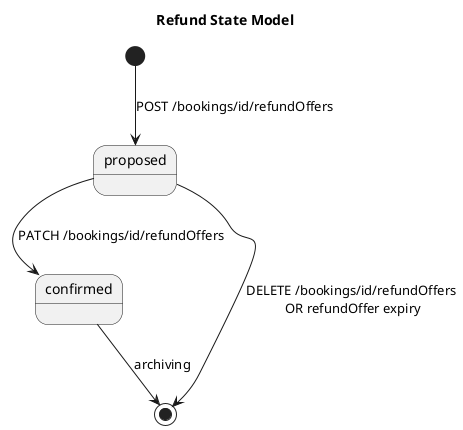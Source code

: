 @startuml

title "Refund State Model"

[*] --> proposed: POST /bookings/id/refundOffers
proposed--> confirmed: PATCH /bookings/id/refundOffers
proposed--> [*] : DELETE /bookings/id/refundOffers\n OR refundOffer expiry
confirmed --> [*] : archiving

@enduml